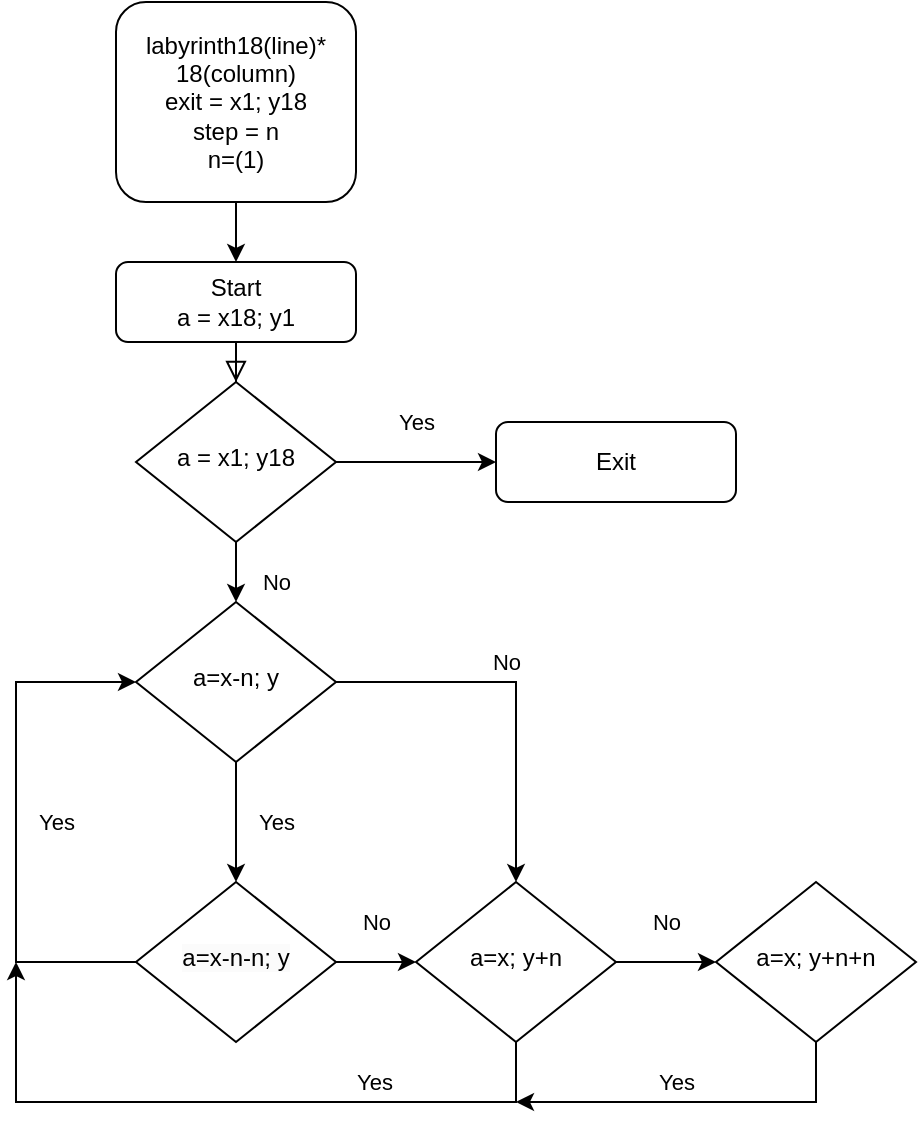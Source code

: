 <mxfile version="21.0.6"><diagram id="C5RBs43oDa-KdzZeNtuy" name="Page-1"><mxGraphModel dx="1010" dy="550" grid="1" gridSize="10" guides="1" tooltips="1" connect="1" arrows="1" fold="1" page="1" pageScale="1" pageWidth="827" pageHeight="1169" math="0" shadow="0"><root><mxCell id="WIyWlLk6GJQsqaUBKTNV-0"/><mxCell id="WIyWlLk6GJQsqaUBKTNV-1" parent="WIyWlLk6GJQsqaUBKTNV-0"/><mxCell id="WIyWlLk6GJQsqaUBKTNV-2" value="" style="rounded=0;html=1;jettySize=auto;orthogonalLoop=1;fontSize=11;endArrow=block;endFill=0;endSize=8;strokeWidth=1;shadow=0;labelBackgroundColor=none;edgeStyle=orthogonalEdgeStyle;" parent="WIyWlLk6GJQsqaUBKTNV-1" source="WIyWlLk6GJQsqaUBKTNV-3" target="WIyWlLk6GJQsqaUBKTNV-6" edge="1"><mxGeometry relative="1" as="geometry"/></mxCell><mxCell id="WIyWlLk6GJQsqaUBKTNV-3" value="Start&lt;br&gt;a = x18; y1" style="rounded=1;whiteSpace=wrap;html=1;fontSize=12;glass=0;strokeWidth=1;shadow=0;" parent="WIyWlLk6GJQsqaUBKTNV-1" vertex="1"><mxGeometry x="130" y="150" width="120" height="40" as="geometry"/></mxCell><mxCell id="-IBHAiJJle1II21kGMDd-4" value="No" style="edgeStyle=orthogonalEdgeStyle;rounded=0;orthogonalLoop=1;jettySize=auto;html=1;exitX=0.5;exitY=1;exitDx=0;exitDy=0;entryX=0.5;entryY=0;entryDx=0;entryDy=0;" edge="1" parent="WIyWlLk6GJQsqaUBKTNV-1" source="WIyWlLk6GJQsqaUBKTNV-6" target="-IBHAiJJle1II21kGMDd-3"><mxGeometry x="0.333" y="20" relative="1" as="geometry"><mxPoint x="380" y="305" as="sourcePoint"/><mxPoint as="offset"/></mxGeometry></mxCell><mxCell id="-IBHAiJJle1II21kGMDd-10" value="Yes" style="edgeStyle=orthogonalEdgeStyle;rounded=0;orthogonalLoop=1;jettySize=auto;html=1;" edge="1" parent="WIyWlLk6GJQsqaUBKTNV-1" source="WIyWlLk6GJQsqaUBKTNV-6" target="-IBHAiJJle1II21kGMDd-5"><mxGeometry y="20" relative="1" as="geometry"><Array as="points"><mxPoint x="270" y="250"/></Array><mxPoint as="offset"/></mxGeometry></mxCell><mxCell id="WIyWlLk6GJQsqaUBKTNV-6" value="a = x1;&amp;nbsp;y18" style="rhombus;whiteSpace=wrap;html=1;shadow=0;fontFamily=Helvetica;fontSize=12;align=center;strokeWidth=1;spacing=6;spacingTop=-4;" parent="WIyWlLk6GJQsqaUBKTNV-1" vertex="1"><mxGeometry x="140" y="210" width="100" height="80" as="geometry"/></mxCell><mxCell id="-IBHAiJJle1II21kGMDd-2" value="" style="edgeStyle=orthogonalEdgeStyle;rounded=0;orthogonalLoop=1;jettySize=auto;html=1;" edge="1" parent="WIyWlLk6GJQsqaUBKTNV-1" source="-IBHAiJJle1II21kGMDd-0" target="WIyWlLk6GJQsqaUBKTNV-3"><mxGeometry relative="1" as="geometry"/></mxCell><mxCell id="-IBHAiJJle1II21kGMDd-0" value="labyrinth18(line)*&lt;br&gt;18(column)&lt;br&gt;exit = x1; y18&lt;br&gt;step = n&lt;br&gt;n=(1)" style="rounded=1;whiteSpace=wrap;html=1;fontSize=12;glass=0;strokeWidth=1;shadow=0;" vertex="1" parent="WIyWlLk6GJQsqaUBKTNV-1"><mxGeometry x="130" y="20" width="120" height="100" as="geometry"/></mxCell><mxCell id="-IBHAiJJle1II21kGMDd-36" value="Yes" style="edgeStyle=orthogonalEdgeStyle;rounded=0;orthogonalLoop=1;jettySize=auto;html=1;entryX=0.5;entryY=0;entryDx=0;entryDy=0;" edge="1" parent="WIyWlLk6GJQsqaUBKTNV-1" source="-IBHAiJJle1II21kGMDd-3" target="-IBHAiJJle1II21kGMDd-35"><mxGeometry y="20" relative="1" as="geometry"><Array as="points"/><mxPoint as="offset"/></mxGeometry></mxCell><mxCell id="-IBHAiJJle1II21kGMDd-38" value="No" style="edgeStyle=orthogonalEdgeStyle;rounded=0;orthogonalLoop=1;jettySize=auto;html=1;entryX=0.5;entryY=0;entryDx=0;entryDy=0;" edge="1" parent="WIyWlLk6GJQsqaUBKTNV-1" source="-IBHAiJJle1II21kGMDd-3" target="-IBHAiJJle1II21kGMDd-37"><mxGeometry x="-0.111" y="10" relative="1" as="geometry"><mxPoint as="offset"/></mxGeometry></mxCell><mxCell id="-IBHAiJJle1II21kGMDd-3" value="a=x-n; y" style="rhombus;whiteSpace=wrap;html=1;shadow=0;fontFamily=Helvetica;fontSize=12;align=center;strokeWidth=1;spacing=6;spacingTop=-4;" vertex="1" parent="WIyWlLk6GJQsqaUBKTNV-1"><mxGeometry x="140" y="320" width="100" height="80" as="geometry"/></mxCell><mxCell id="-IBHAiJJle1II21kGMDd-5" value="Exit" style="rounded=1;whiteSpace=wrap;html=1;fontSize=12;glass=0;strokeWidth=1;shadow=0;" vertex="1" parent="WIyWlLk6GJQsqaUBKTNV-1"><mxGeometry x="320" y="230" width="120" height="40" as="geometry"/></mxCell><mxCell id="-IBHAiJJle1II21kGMDd-43" value="Yes" style="edgeStyle=orthogonalEdgeStyle;rounded=0;orthogonalLoop=1;jettySize=auto;html=1;entryX=0;entryY=0.5;entryDx=0;entryDy=0;" edge="1" parent="WIyWlLk6GJQsqaUBKTNV-1" source="-IBHAiJJle1II21kGMDd-35" target="-IBHAiJJle1II21kGMDd-3"><mxGeometry y="-20" relative="1" as="geometry"><mxPoint x="80" y="360" as="targetPoint"/><Array as="points"><mxPoint x="80" y="360"/></Array><mxPoint as="offset"/></mxGeometry></mxCell><mxCell id="-IBHAiJJle1II21kGMDd-44" value="No" style="edgeStyle=orthogonalEdgeStyle;rounded=0;orthogonalLoop=1;jettySize=auto;html=1;" edge="1" parent="WIyWlLk6GJQsqaUBKTNV-1" source="-IBHAiJJle1II21kGMDd-35" target="-IBHAiJJle1II21kGMDd-37"><mxGeometry y="20" relative="1" as="geometry"><mxPoint x="380" y="500" as="targetPoint"/><mxPoint as="offset"/></mxGeometry></mxCell><mxCell id="-IBHAiJJle1II21kGMDd-35" value="&lt;span style=&quot;color: rgb(0, 0, 0); font-family: Helvetica; font-size: 12px; font-style: normal; font-variant-ligatures: normal; font-variant-caps: normal; font-weight: 400; letter-spacing: normal; orphans: 2; text-align: center; text-indent: 0px; text-transform: none; widows: 2; word-spacing: 0px; -webkit-text-stroke-width: 0px; background-color: rgb(251, 251, 251); text-decoration-thickness: initial; text-decoration-style: initial; text-decoration-color: initial; float: none; display: inline !important;&quot;&gt;a=x-n-n; y&lt;/span&gt;" style="rhombus;whiteSpace=wrap;html=1;shadow=0;strokeWidth=1;spacing=6;spacingTop=-4;" vertex="1" parent="WIyWlLk6GJQsqaUBKTNV-1"><mxGeometry x="140" y="460" width="100" height="80" as="geometry"/></mxCell><mxCell id="-IBHAiJJle1II21kGMDd-45" value="Yes" style="edgeStyle=orthogonalEdgeStyle;rounded=0;orthogonalLoop=1;jettySize=auto;html=1;exitX=0.5;exitY=1;exitDx=0;exitDy=0;" edge="1" parent="WIyWlLk6GJQsqaUBKTNV-1" source="-IBHAiJJle1II21kGMDd-37"><mxGeometry x="-0.421" y="-10" relative="1" as="geometry"><mxPoint x="80" y="500" as="targetPoint"/><Array as="points"><mxPoint x="330" y="570"/><mxPoint x="80" y="570"/></Array><mxPoint as="offset"/></mxGeometry></mxCell><mxCell id="-IBHAiJJle1II21kGMDd-47" value="No" style="edgeStyle=orthogonalEdgeStyle;rounded=0;orthogonalLoop=1;jettySize=auto;html=1;" edge="1" parent="WIyWlLk6GJQsqaUBKTNV-1" source="-IBHAiJJle1II21kGMDd-37" target="-IBHAiJJle1II21kGMDd-46"><mxGeometry y="20" relative="1" as="geometry"><Array as="points"><mxPoint x="450" y="500"/><mxPoint x="450" y="500"/></Array><mxPoint as="offset"/></mxGeometry></mxCell><mxCell id="-IBHAiJJle1II21kGMDd-37" value="a=x; y+n" style="rhombus;whiteSpace=wrap;html=1;shadow=0;strokeWidth=1;spacing=6;spacingTop=-4;" vertex="1" parent="WIyWlLk6GJQsqaUBKTNV-1"><mxGeometry x="280" y="460" width="100" height="80" as="geometry"/></mxCell><mxCell id="-IBHAiJJle1II21kGMDd-48" value="Yes" style="edgeStyle=orthogonalEdgeStyle;rounded=0;orthogonalLoop=1;jettySize=auto;html=1;" edge="1" parent="WIyWlLk6GJQsqaUBKTNV-1" source="-IBHAiJJle1II21kGMDd-46"><mxGeometry x="0.111" y="-10" relative="1" as="geometry"><mxPoint x="330" y="570" as="targetPoint"/><Array as="points"><mxPoint x="480" y="570"/></Array><mxPoint as="offset"/></mxGeometry></mxCell><mxCell id="-IBHAiJJle1II21kGMDd-46" value="a=x; y+n+n" style="rhombus;whiteSpace=wrap;html=1;shadow=0;strokeWidth=1;spacing=6;spacingTop=-4;" vertex="1" parent="WIyWlLk6GJQsqaUBKTNV-1"><mxGeometry x="430" y="460" width="100" height="80" as="geometry"/></mxCell></root></mxGraphModel></diagram></mxfile>
